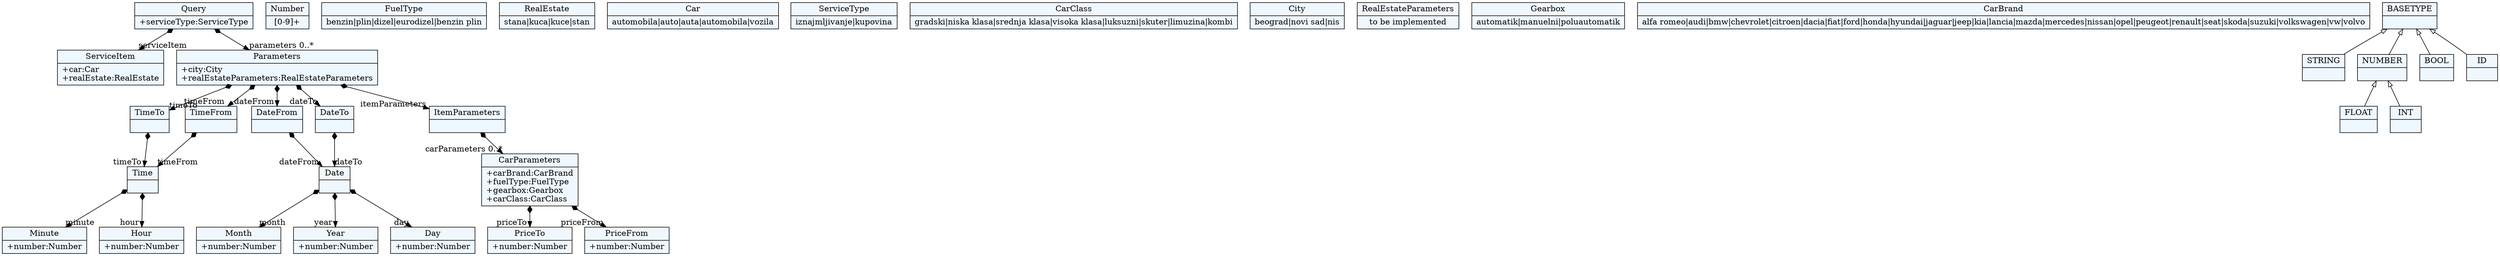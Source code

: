 
    digraph xtext {
    fontname = "Bitstream Vera Sans"
    fontsize = 8
    node[
        shape=record,
        style=filled,
        fillcolor=aliceblue
    ]
    nodesep = 0.3
    edge[dir=black,arrowtail=empty]


54236080[ label="{PriceTo|+number:Number\l}"]

54210608[ label="{Number|[0-9]+}"]

54200112 -> 54211056[arrowtail=diamond, dir=both, headlabel="timeTo "]
54200112[ label="{TimeTo|}"]

54201456[ label="{Month|+number:Number\l}"]

54201904[ label="{Year|+number:Number\l}"]

54213744[ label="{FuelType|benzin\|plin\|dizel\|eurodizel\|benzin plin}"]

53967984[ label="{RealEstate|stana\|kuca\|kuce\|stan}"]

54200560 -> 54201008[arrowtail=diamond, dir=both, headlabel="day "]
54200560 -> 54201456[arrowtail=diamond, dir=both, headlabel="month "]
54200560 -> 54201904[arrowtail=diamond, dir=both, headlabel="year "]
54200560[ label="{Date|}"]

54211952[ label="{Minute|+number:Number\l}"]

53967088[ label="{ServiceItem|+car:Car\l+realEstate:RealEstate\l}"]

53967536[ label="{Car|automobila\|auto\|auta\|automobila\|vozila}"]

53966640[ label="{ServiceType|iznajmljivanje\|kupovina}"]

54198768 -> 54200560[arrowtail=diamond, dir=both, headlabel="dateFrom "]
54198768[ label="{DateFrom|}"]

54199216 -> 54211056[arrowtail=diamond, dir=both, headlabel="timeFrom "]
54199216[ label="{TimeFrom|}"]

54211504[ label="{Hour|+number:Number\l}"]

53968432 -> 54198768[arrowtail=diamond, dir=both, headlabel="dateFrom "]
53968432 -> 54199664[arrowtail=diamond, dir=both, headlabel="dateTo "]
53968432 -> 54199216[arrowtail=diamond, dir=both, headlabel="timeFrom "]
53968432 -> 54200112[arrowtail=diamond, dir=both, headlabel="timeTo "]
53968432 -> 54212400[arrowtail=diamond, dir=both, headlabel="itemParameters "]
53968432[ label="{Parameters|+city:City\l+realEstateParameters:RealEstateParameters\l}"]

54235184[ label="{CarClass|gradski\|niska klasa\|srednja klasa\|visoka klasa\|luksuzni\|skuter\|limuzina\|kombi}"]

54199664 -> 54200560[arrowtail=diamond, dir=both, headlabel="dateTo "]
54199664[ label="{DateTo|}"]

54198320[ label="{City|beograd\|novi sad\|nis}"]

54212400 -> 54212848[arrowtail=diamond, dir=both, headlabel="carParameters 0..*"]
54212400[ label="{ItemParameters|}"]

54201008[ label="{Day|+number:Number\l}"]

54236528[ label="{RealEstateParameters|to be implemented}"]

54211056 -> 54211504[arrowtail=diamond, dir=both, headlabel="hour "]
54211056 -> 54211952[arrowtail=diamond, dir=both, headlabel="minute "]
54211056[ label="{Time|}"]

54212848 -> 54235632[arrowtail=diamond, dir=both, headlabel="priceFrom "]
54212848 -> 54236080[arrowtail=diamond, dir=both, headlabel="priceTo "]
54212848[ label="{CarParameters|+carBrand:CarBrand\l+fuelType:FuelType\l+gearbox:Gearbox\l+carClass:CarClass\l}"]

53966192 -> 53967088[arrowtail=diamond, dir=both, headlabel="serviceItem "]
53966192 -> 53968432[arrowtail=diamond, dir=both, headlabel="parameters 0..*"]
53966192[ label="{Query|+serviceType:ServiceType\l}"]

54214192[ label="{Gearbox|automatik\|manuelni\|poluautomatik}"]

54235632[ label="{PriceFrom|+number:Number\l}"]

54213296[ label="{CarBrand|alfa romeo\|audi\|bmw\|chevrolet\|citroen\|dacia\|fiat\|ford\|honda\|hyundai\|jaguar\|jeep\|kia\|lancia\|mazda\|mercedes\|nissan\|opel\|peugeot\|renault\|seat\|skoda\|suzuki\|volkswagen\|vw\|volvo}"]

53963440[ label="{STRING|}"]

53965296[ label="{NUMBER|}"]
53965296 -> 53964848 [dir=back]
53965296 -> 53964336 [dir=back]

53963888[ label="{BOOL|}"]

53964336[ label="{INT|}"]

53962992[ label="{ID|}"]

53964848[ label="{FLOAT|}"]

53965744[ label="{BASETYPE|}"]
53965744 -> 53965296 [dir=back]
53965744 -> 53963888 [dir=back]
53965744 -> 53962992 [dir=back]
53965744 -> 53963440 [dir=back]


}

